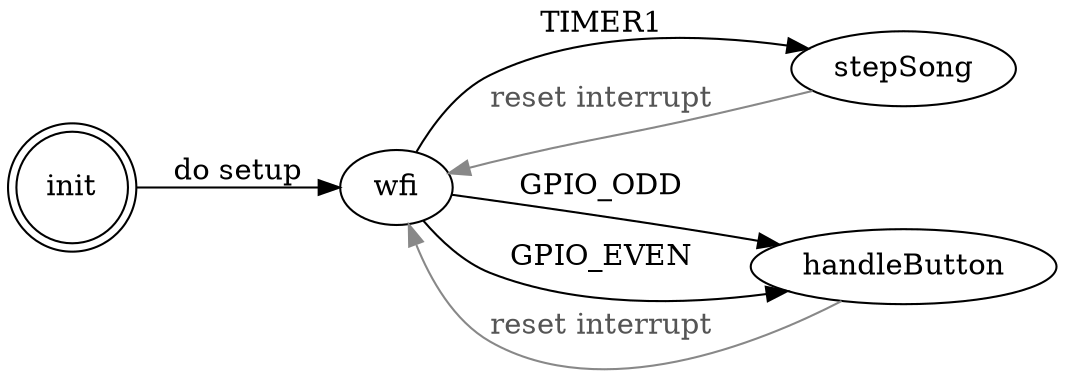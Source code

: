 digraph finite_state_machine {
	rankdir=LR;
	node [shape = doublecircle];
	init;
	node [shape = circle];
	node [shape = ellipse];
	wfi;
	stepSong;
	handleButton;
	
	init -> wfi [label = "do setup"];
	
	wfi -> handleButton [label = "GPIO_ODD"];
	wfi -> handleButton [label = "GPIO_EVEN"];
	wfi -> stepSong [label = "TIMER1"];
	
	edge [color="#888888", fontcolor="#555555"]
	handleButton -> wfi [label="reset interrupt"];
	stepSong -> wfi [label="reset interrupt"];
}
